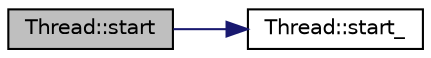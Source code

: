 digraph "Thread::start"
{
 // INTERACTIVE_SVG=YES
 // LATEX_PDF_SIZE
  edge [fontname="Helvetica",fontsize="10",labelfontname="Helvetica",labelfontsize="10"];
  node [fontname="Helvetica",fontsize="10",shape=record];
  rankdir="LR";
  Node1 [label="Thread::start",height=0.2,width=0.4,color="black", fillcolor="grey75", style="filled", fontcolor="black",tooltip="The code that will be executed, after the new Thread is started."];
  Node1 -> Node2 [color="midnightblue",fontsize="10",style="solid",fontname="Helvetica"];
  Node2 [label="Thread::start_",height=0.2,width=0.4,color="black", fillcolor="white", style="filled",URL="$class_thread.html#af1a12dd97c3644116d394f655ca63c86",tooltip=" "];
}
